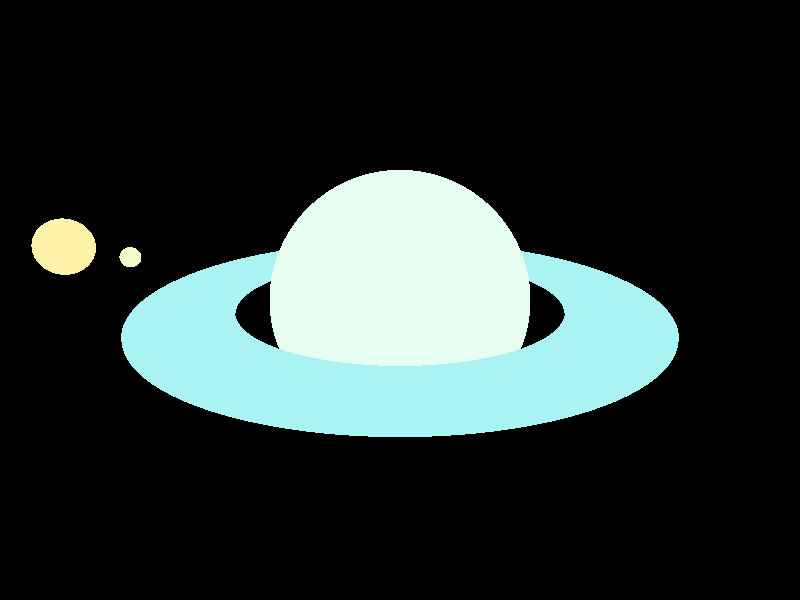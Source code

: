 
/*
 render by typing:
  povray +Iqa315-02oct2013.pov Width=512 Height=512 Display=true +P
 This will produce a file named qa315-02oct2013.png.
*/

#include "colors.inc"  
#include "textures.inc"

light_source { <64, 64, 128> color White }

camera {
  location <16, 6, 8>
  look_at <0,0,0>
  }


sphere {
  <0, 0, 0> 4
  texture { pigment {color rgb<0.8,1.0,0.9>  }  }
  }   
  

sphere {
  <8,3,-4> 0.6
  texture { pigment {color rgb<1.0,0.9,0.4> } }
}
  
  
sphere {
  <8,3,-2> 0.2
  texture { pigment {color rgb<0.9,1.0,0.6> }  }
}
     
difference {   
cylinder {
  <0,-0.04,0> <0,0.04,0> 8
  texture {pigment { color rgb<0.4,0.9,0.9> } }
}
  
cylinder {
  <0,-0.2,0> <0,0.2,0> 5
  texture {pigment { color rgb<0.4,0.9,0.9> } }
} 
          
}
